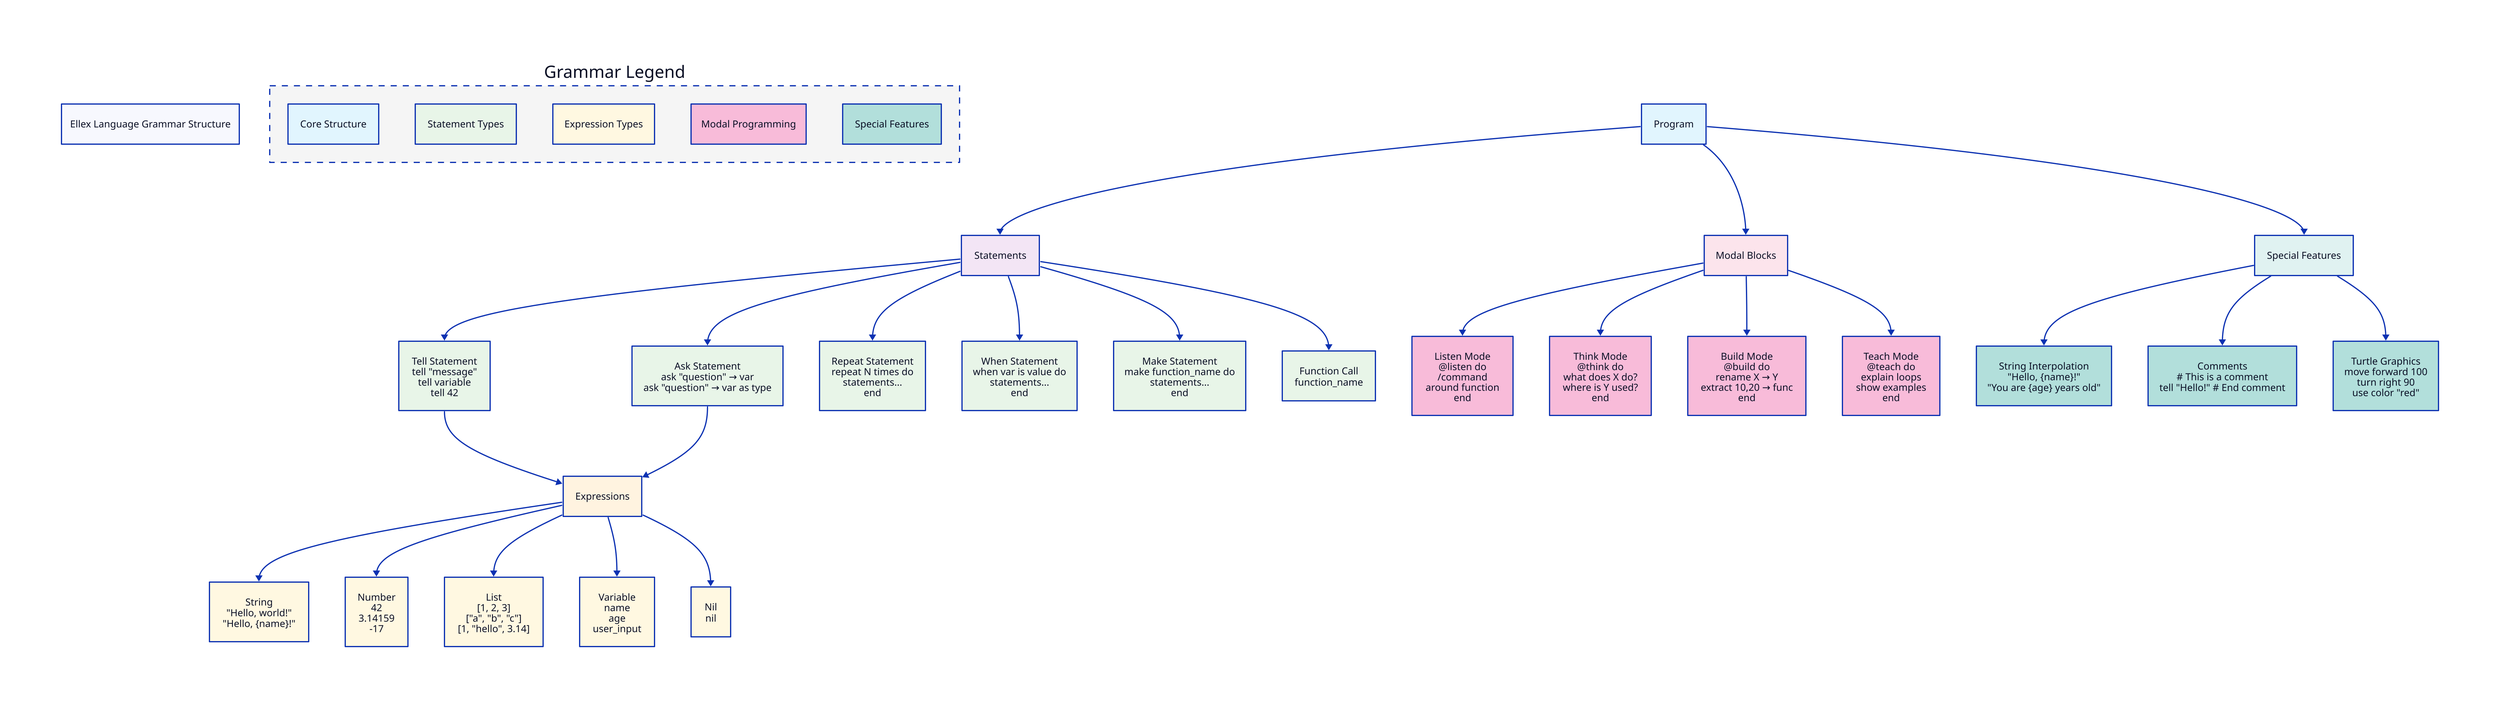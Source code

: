 title: Ellex Language Grammar Structure

# Core Grammar Hierarchy
direction: down

program: {
  label: "Program"
  shape: rectangle
  style.fill: "#e1f5fe"
}

statements: {
  label: "Statements"
  shape: rectangle
  style.fill: "#f3e5f5"
}

program -> statements

# Statement Types
tell_stmt: {
  label: "Tell Statement\ntell \"message\"\ntell variable\ntell 42"
  shape: rectangle
  style.fill: "#e8f5e8"
}

ask_stmt: {
  label: "Ask Statement\nask \"question\" → var\nask \"question\" → var as type"
  shape: rectangle
  style.fill: "#e8f5e8"
}

repeat_stmt: {
  label: "Repeat Statement\nrepeat N times do\n  statements...\nend"
  shape: rectangle
  style.fill: "#e8f5e8"
}

when_stmt: {
  label: "When Statement\nwhen var is value do\n  statements...\nend"
  shape: rectangle
  style.fill: "#e8f5e8"
}

make_stmt: {
  label: "Make Statement\nmake function_name do\n  statements...\nend"
  shape: rectangle
  style.fill: "#e8f5e8"
}

func_call: {
  label: "Function Call\nfunction_name"
  shape: rectangle
  style.fill: "#e8f5e8"
}

statements -> tell_stmt
statements -> ask_stmt
statements -> repeat_stmt
statements -> when_stmt
statements -> make_stmt
statements -> func_call

# Expression Types
expressions: {
  label: "Expressions"
  shape: rectangle
  style.fill: "#fff3e0"
}

string_expr: {
  label: "String\n\"Hello, world!\"\n\"Hello, {name}!\""
  shape: rectangle
  style.fill: "#fff8e1"
}

number_expr: {
  label: "Number\n42\n3.14159\n-17"
  shape: rectangle
  style.fill: "#fff8e1"
}

list_expr: {
  label: "List\n[1, 2, 3]\n[\"a\", \"b\", \"c\"]\n[1, \"hello\", 3.14]"
  shape: rectangle
  style.fill: "#fff8e1"
}

variable_expr: {
  label: "Variable\nname\nage\nuser_input"
  shape: rectangle
  style.fill: "#fff8e1"
}

nil_expr: {
  label: "Nil\nnil"
  shape: rectangle
  style.fill: "#fff8e1"
}

expressions -> string_expr
expressions -> number_expr
expressions -> list_expr
expressions -> variable_expr
expressions -> nil_expr

tell_stmt -> expressions
ask_stmt -> expressions

# Modal Programming
modal_blocks: {
  label: "Modal Blocks"
  shape: rectangle
  style.fill: "#fce4ec"
}

listen_mode: {
  label: "Listen Mode\n@listen do\n  /command\n  around function\nend"
  shape: rectangle
  style.fill: "#f8bbd9"
}

think_mode: {
  label: "Think Mode\n@think do\n  what does X do?\n  where is Y used?\nend"
  shape: rectangle
  style.fill: "#f8bbd9"
}

build_mode: {
  label: "Build Mode\n@build do\n  rename X → Y\n  extract 10,20 → func\nend"
  shape: rectangle
  style.fill: "#f8bbd9"
}

teach_mode: {
  label: "Teach Mode\n@teach do\n  explain loops\n  show examples\nend"
  shape: rectangle
  style.fill: "#f8bbd9"
}

program -> modal_blocks
modal_blocks -> listen_mode
modal_blocks -> think_mode
modal_blocks -> build_mode
modal_blocks -> teach_mode

# Special Features
features: {
  label: "Special Features"
  shape: rectangle
  style.fill: "#e0f2f1"
}

string_interpolation: {
  label: "String Interpolation\n\"Hello, {name}!\"\n\"You are {age} years old\""
  shape: rectangle
  style.fill: "#b2dfdb"
}

comments: {
  label: "Comments\n# This is a comment\ntell \"Hello!\" # End comment"
  shape: rectangle
  style.fill: "#b2dfdb"
}

turtle_graphics: {
  label: "Turtle Graphics\nmove forward 100\nturn right 90\nuse color \"red\""
  shape: rectangle
  style.fill: "#b2dfdb"
}

program -> features
features -> string_interpolation
features -> comments
features -> turtle_graphics

# Legend
legend: {
  label: "Grammar Legend"
  shape: rectangle
  style.fill: "#f5f5f5"
  style.stroke-dash: 5
  
  core: {
    label: "Core Structure"
    style.fill: "#e1f5fe"
    shape: rectangle
  }
  
  statements: {
    label: "Statement Types"
    style.fill: "#e8f5e8"
    shape: rectangle
  }
  
  expressions: {
    label: "Expression Types"
    style.fill: "#fff8e1"
    shape: rectangle
  }
  
  modal: {
    label: "Modal Programming"
    style.fill: "#f8bbd9"
    shape: rectangle
  }
  
  features: {
    label: "Special Features"
    style.fill: "#b2dfdb"
    shape: rectangle
  }
}